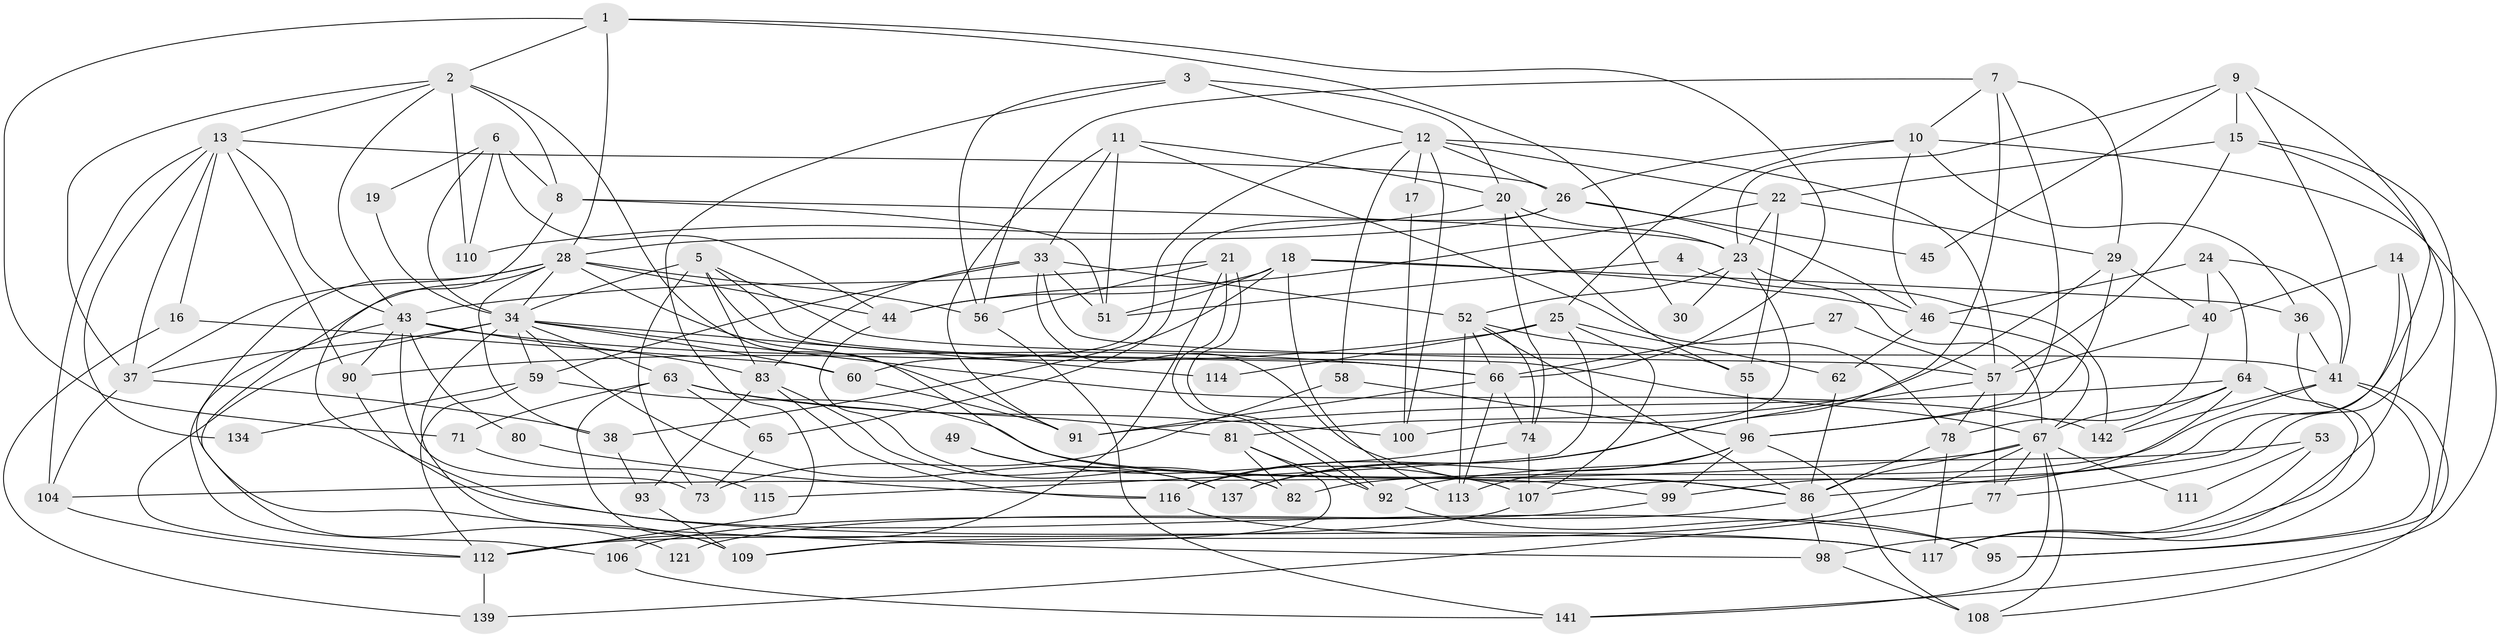 // original degree distribution, {5: 0.20422535211267606, 7: 0.035211267605633804, 4: 0.31690140845070425, 2: 0.14788732394366197, 6: 0.04225352112676056, 3: 0.22535211267605634, 8: 0.014084507042253521, 9: 0.014084507042253521}
// Generated by graph-tools (version 1.1) at 2025/42/03/06/25 10:42:00]
// undirected, 95 vertices, 232 edges
graph export_dot {
graph [start="1"]
  node [color=gray90,style=filled];
  1 [super="+68"];
  2 [super="+54"];
  3;
  4;
  5 [super="+75"];
  6 [super="+48"];
  7 [super="+50"];
  8;
  9;
  10;
  11;
  12 [super="+102"];
  13 [super="+84"];
  14;
  15 [super="+69"];
  16;
  17;
  18 [super="+32"];
  19;
  20 [super="+129"];
  21 [super="+119"];
  22 [super="+31"];
  23 [super="+47"];
  24;
  25 [super="+136"];
  26 [super="+94"];
  27;
  28 [super="+76"];
  29 [super="+61"];
  30;
  33 [super="+35"];
  34 [super="+42"];
  36 [super="+131"];
  37 [super="+39"];
  38;
  40 [super="+85"];
  41 [super="+126"];
  43 [super="+127"];
  44;
  45;
  46 [super="+70"];
  49;
  51 [super="+101"];
  52 [super="+97"];
  53;
  55 [super="+79"];
  56 [super="+135"];
  57 [super="+125"];
  58;
  59 [super="+122"];
  60 [super="+120"];
  62;
  63 [super="+88"];
  64 [super="+138"];
  65;
  66 [super="+72"];
  67 [super="+89"];
  71;
  73;
  74 [super="+87"];
  77;
  78 [super="+140"];
  80;
  81;
  82;
  83;
  86 [super="+103"];
  90;
  91 [super="+130"];
  92;
  93 [super="+123"];
  95;
  96 [super="+105"];
  98 [super="+118"];
  99;
  100 [super="+133"];
  104;
  106;
  107;
  108;
  109 [super="+132"];
  110;
  111;
  112 [super="+124"];
  113;
  114;
  115;
  116;
  117 [super="+128"];
  121;
  134;
  137;
  139;
  141;
  142;
  1 -- 2;
  1 -- 71;
  1 -- 30;
  1 -- 28;
  1 -- 66;
  2 -- 43;
  2 -- 13;
  2 -- 99;
  2 -- 110;
  2 -- 37;
  2 -- 8;
  3 -- 12;
  3 -- 20;
  3 -- 112;
  3 -- 56;
  4 -- 142;
  4 -- 51;
  5 -- 34;
  5 -- 67;
  5 -- 73;
  5 -- 41;
  5 -- 66;
  5 -- 83;
  6 -- 110;
  6 -- 8;
  6 -- 19;
  6 -- 34;
  6 -- 44;
  7 -- 137;
  7 -- 96;
  7 -- 56;
  7 -- 10;
  7 -- 29;
  8 -- 95;
  8 -- 23;
  8 -- 51;
  9 -- 107;
  9 -- 41;
  9 -- 45;
  9 -- 15;
  9 -- 23;
  10 -- 46;
  10 -- 25;
  10 -- 36;
  10 -- 141;
  10 -- 26;
  11 -- 20;
  11 -- 91;
  11 -- 51;
  11 -- 78;
  11 -- 33;
  12 -- 17;
  12 -- 57;
  12 -- 58;
  12 -- 60;
  12 -- 26;
  12 -- 22;
  12 -- 100;
  13 -- 16;
  13 -- 26;
  13 -- 37;
  13 -- 134;
  13 -- 104;
  13 -- 90;
  13 -- 43;
  14 -- 98;
  14 -- 40;
  14 -- 86;
  15 -- 57;
  15 -- 22;
  15 -- 77;
  15 -- 95;
  16 -- 139;
  16 -- 60;
  17 -- 100;
  18 -- 51;
  18 -- 113;
  18 -- 38;
  18 -- 44;
  18 -- 46;
  18 -- 36;
  19 -- 34;
  20 -- 110;
  20 -- 74;
  20 -- 23;
  20 -- 55;
  21 -- 92;
  21 -- 92;
  21 -- 112;
  21 -- 56;
  21 -- 43;
  22 -- 23;
  22 -- 55;
  22 -- 29;
  22 -- 44;
  23 -- 30;
  23 -- 67;
  23 -- 52;
  23 -- 100;
  24 -- 64;
  24 -- 40;
  24 -- 41;
  24 -- 46;
  25 -- 90;
  25 -- 114;
  25 -- 115;
  25 -- 107;
  25 -- 62;
  26 -- 65;
  26 -- 45;
  26 -- 46;
  26 -- 28;
  27 -- 57;
  27 -- 66;
  28 -- 38;
  28 -- 56;
  28 -- 37;
  28 -- 98;
  28 -- 34;
  28 -- 106;
  28 -- 91;
  28 -- 44;
  29 -- 81;
  29 -- 40;
  29 -- 96;
  33 -- 83;
  33 -- 52;
  33 -- 51;
  33 -- 59;
  33 -- 57;
  33 -- 86;
  34 -- 137;
  34 -- 37;
  34 -- 112;
  34 -- 109;
  34 -- 142;
  34 -- 114;
  34 -- 59;
  34 -- 60 [weight=2];
  34 -- 63;
  36 -- 41;
  36 -- 117;
  37 -- 38;
  37 -- 104;
  38 -- 93;
  40 -- 57;
  40 -- 78;
  41 -- 82;
  41 -- 142;
  41 -- 108;
  41 -- 95;
  43 -- 90;
  43 -- 66 [weight=2];
  43 -- 73;
  43 -- 80;
  43 -- 121;
  43 -- 83;
  44 -- 82;
  46 -- 62;
  46 -- 67;
  49 -- 82;
  49 -- 107;
  52 -- 113;
  52 -- 55;
  52 -- 74;
  52 -- 86;
  52 -- 66;
  53 -- 92;
  53 -- 111;
  53 -- 117;
  55 -- 96;
  56 -- 141;
  57 -- 116;
  57 -- 78;
  57 -- 77;
  58 -- 73;
  58 -- 96;
  59 -- 86;
  59 -- 112;
  59 -- 134;
  60 -- 91;
  62 -- 86;
  63 -- 65;
  63 -- 71;
  63 -- 100 [weight=2];
  63 -- 109;
  63 -- 81;
  64 -- 67;
  64 -- 99;
  64 -- 117;
  64 -- 91;
  64 -- 142;
  65 -- 73;
  66 -- 74;
  66 -- 113;
  66 -- 91;
  67 -- 77;
  67 -- 104;
  67 -- 108;
  67 -- 109;
  67 -- 111;
  67 -- 141;
  67 -- 86;
  71 -- 115;
  74 -- 116;
  74 -- 107;
  77 -- 139;
  78 -- 86;
  78 -- 117;
  80 -- 116;
  81 -- 82;
  81 -- 109;
  81 -- 92;
  83 -- 116;
  83 -- 137;
  83 -- 93;
  86 -- 121;
  86 -- 98;
  90 -- 117;
  92 -- 95;
  93 -- 109;
  96 -- 99;
  96 -- 108;
  96 -- 137;
  96 -- 113;
  98 -- 108;
  99 -- 106;
  104 -- 112;
  106 -- 141;
  107 -- 112;
  112 -- 139;
  116 -- 117;
}
